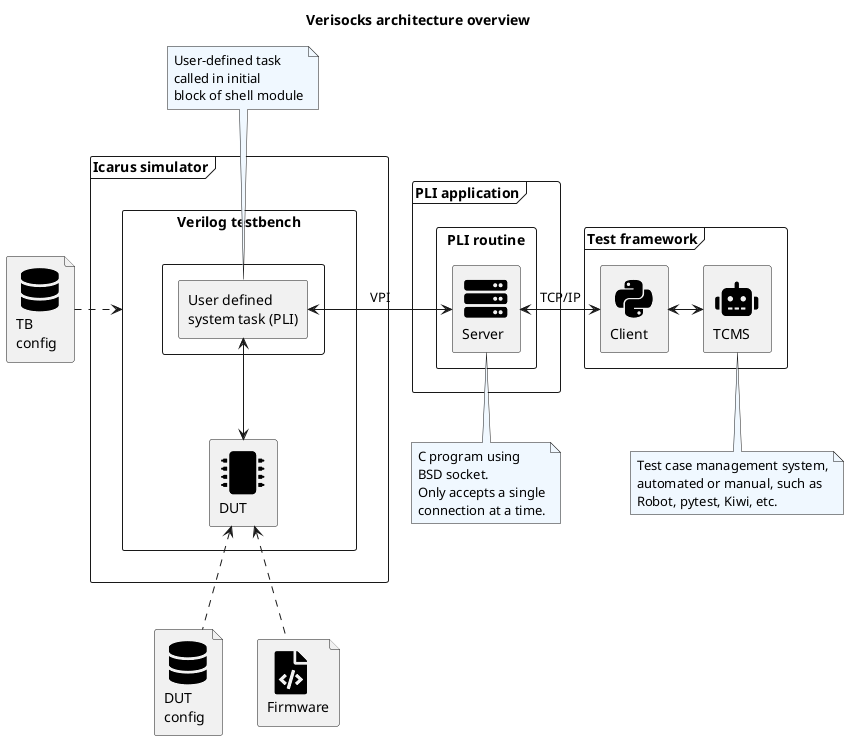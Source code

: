 @startuml verisocks_architecture
title Verisocks architecture overview
' footer "Copyright (c) Jérémie Chabloz - 2022"

!include <tupadr3/font-awesome-5/server>
!include <tupadr3/font-awesome-5/python>
!include <tupadr3/font-awesome-5/robot>
!include <tupadr3/font-awesome-5/database>
!include <tupadr3/font-awesome-5/cogs>
!include <tupadr3/font-awesome-5/file_code>
!include <tupadr3/font-awesome-5/code>
!include <tupadr3/font-awesome-5/microchip>

skinparam NoteBackgroundColor AliceBlue
skinparam ComponentStyle rectangle
skinparam DefaultFontName Helvetica

frame "PLI application" {
    rectangle "PLI routine" {
        rectangle "<$server>\nServer" as tcp_server
    }
}
    
file "<$database>\nTB\nconfig" as cfg_tb
file "<$database>\nDUT\nconfig" as cfg_dut
file "<$file_code>\nFirmware" as fw


frame "Icarus simulator" {
    rectangle "Verilog testbench" as tb {
        [<$microchip>\nDUT] as dut
        rectangle {
            [User defined\nsystem task (PLI)] as task
        }  
    }
}

cfg_tb .right.> tb
cfg_dut .up.> dut

frame "Test framework" as client {
    [<$python>\nClient] as tcp_client
    [<$robot>\nTCMS] as tcms
}

note bottom of tcms
Test case management system,
automated or manual, such as
Robot, pytest, Kiwi, etc.
endnote

note bottom of tcp_server
C program using
BSD socket.
Only accepts a single
connection at a time.
endnote

note top of task
User-defined task
called in initial
block of shell module
endnote

task <--> dut
task <-> tcp_server : VPI
tcp_server <-> tcp_client : TCP/IP
tcms <-left-> tcp_client

fw .up.> dut

@enduml